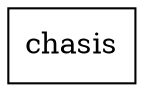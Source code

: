 digraph G {
node [shape=box];
"chasis" [label="chasis"];
node [shape=ellipse, color=blue, fontcolor=blue];
}
